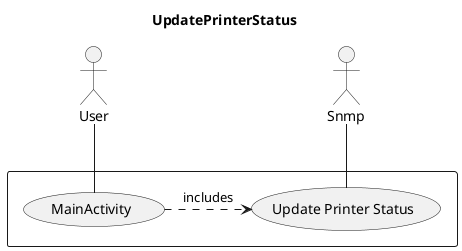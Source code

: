@startuml
title UpdatePrinterStatus
actor User
actor Snmp

rectangle {
User -- (MainActivity)
Snmp -- (Update Printer Status)
(MainActivity) .> (Update Printer Status) : includes
}

@enduml